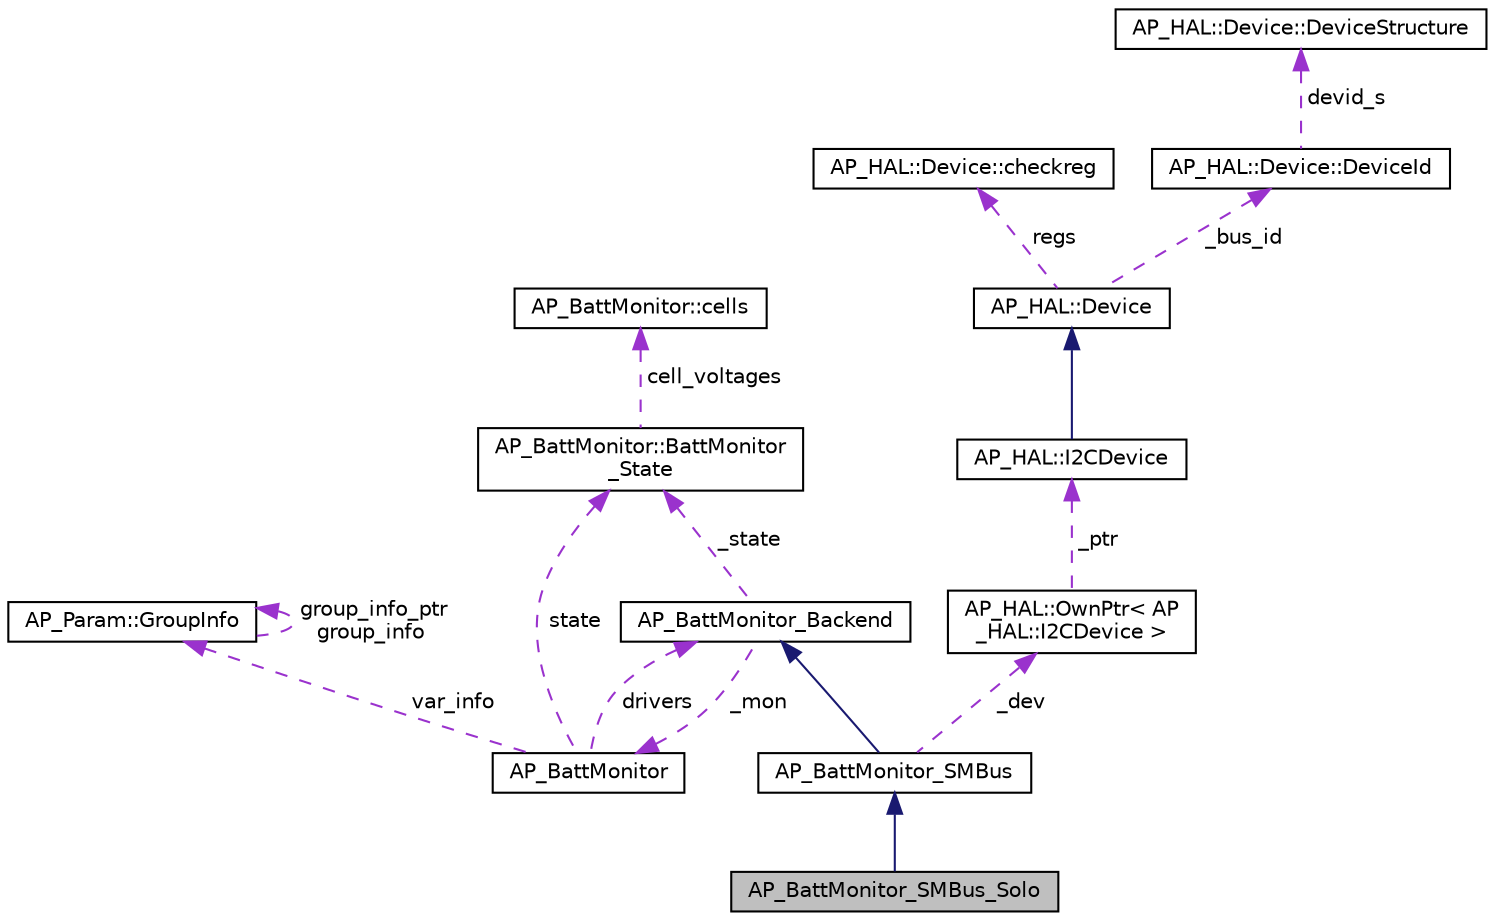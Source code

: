 digraph "AP_BattMonitor_SMBus_Solo"
{
 // INTERACTIVE_SVG=YES
  edge [fontname="Helvetica",fontsize="10",labelfontname="Helvetica",labelfontsize="10"];
  node [fontname="Helvetica",fontsize="10",shape=record];
  Node1 [label="AP_BattMonitor_SMBus_Solo",height=0.2,width=0.4,color="black", fillcolor="grey75", style="filled", fontcolor="black"];
  Node2 -> Node1 [dir="back",color="midnightblue",fontsize="10",style="solid",fontname="Helvetica"];
  Node2 [label="AP_BattMonitor_SMBus",height=0.2,width=0.4,color="black", fillcolor="white", style="filled",URL="$classAP__BattMonitor__SMBus.html"];
  Node3 -> Node2 [dir="back",color="midnightblue",fontsize="10",style="solid",fontname="Helvetica"];
  Node3 [label="AP_BattMonitor_Backend",height=0.2,width=0.4,color="black", fillcolor="white", style="filled",URL="$classAP__BattMonitor__Backend.html"];
  Node4 -> Node3 [dir="back",color="darkorchid3",fontsize="10",style="dashed",label=" _mon" ,fontname="Helvetica"];
  Node4 [label="AP_BattMonitor",height=0.2,width=0.4,color="black", fillcolor="white", style="filled",URL="$classAP__BattMonitor.html"];
  Node5 -> Node4 [dir="back",color="darkorchid3",fontsize="10",style="dashed",label=" var_info" ,fontname="Helvetica"];
  Node5 [label="AP_Param::GroupInfo",height=0.2,width=0.4,color="black", fillcolor="white", style="filled",URL="$structAP__Param_1_1GroupInfo.html"];
  Node5 -> Node5 [dir="back",color="darkorchid3",fontsize="10",style="dashed",label=" group_info_ptr\ngroup_info" ,fontname="Helvetica"];
  Node6 -> Node4 [dir="back",color="darkorchid3",fontsize="10",style="dashed",label=" state" ,fontname="Helvetica"];
  Node6 [label="AP_BattMonitor::BattMonitor\l_State",height=0.2,width=0.4,color="black", fillcolor="white", style="filled",URL="$structAP__BattMonitor_1_1BattMonitor__State.html"];
  Node7 -> Node6 [dir="back",color="darkorchid3",fontsize="10",style="dashed",label=" cell_voltages" ,fontname="Helvetica"];
  Node7 [label="AP_BattMonitor::cells",height=0.2,width=0.4,color="black", fillcolor="white", style="filled",URL="$structAP__BattMonitor_1_1cells.html"];
  Node3 -> Node4 [dir="back",color="darkorchid3",fontsize="10",style="dashed",label=" drivers" ,fontname="Helvetica"];
  Node6 -> Node3 [dir="back",color="darkorchid3",fontsize="10",style="dashed",label=" _state" ,fontname="Helvetica"];
  Node8 -> Node2 [dir="back",color="darkorchid3",fontsize="10",style="dashed",label=" _dev" ,fontname="Helvetica"];
  Node8 [label="AP_HAL::OwnPtr\< AP\l_HAL::I2CDevice \>",height=0.2,width=0.4,color="black", fillcolor="white", style="filled",URL="$classAP__HAL_1_1OwnPtr.html"];
  Node9 -> Node8 [dir="back",color="darkorchid3",fontsize="10",style="dashed",label=" _ptr" ,fontname="Helvetica"];
  Node9 [label="AP_HAL::I2CDevice",height=0.2,width=0.4,color="black", fillcolor="white", style="filled",URL="$classAP__HAL_1_1I2CDevice.html"];
  Node10 -> Node9 [dir="back",color="midnightblue",fontsize="10",style="solid",fontname="Helvetica"];
  Node10 [label="AP_HAL::Device",height=0.2,width=0.4,color="black", fillcolor="white", style="filled",URL="$classAP__HAL_1_1Device.html"];
  Node11 -> Node10 [dir="back",color="darkorchid3",fontsize="10",style="dashed",label=" regs" ,fontname="Helvetica"];
  Node11 [label="AP_HAL::Device::checkreg",height=0.2,width=0.4,color="black", fillcolor="white", style="filled",URL="$structAP__HAL_1_1Device_1_1checkreg.html"];
  Node12 -> Node10 [dir="back",color="darkorchid3",fontsize="10",style="dashed",label=" _bus_id" ,fontname="Helvetica"];
  Node12 [label="AP_HAL::Device::DeviceId",height=0.2,width=0.4,color="black", fillcolor="white", style="filled",URL="$unionAP__HAL_1_1Device_1_1DeviceId.html"];
  Node13 -> Node12 [dir="back",color="darkorchid3",fontsize="10",style="dashed",label=" devid_s" ,fontname="Helvetica"];
  Node13 [label="AP_HAL::Device::DeviceStructure",height=0.2,width=0.4,color="black", fillcolor="white", style="filled",URL="$structAP__HAL_1_1Device_1_1DeviceStructure.html"];
}
